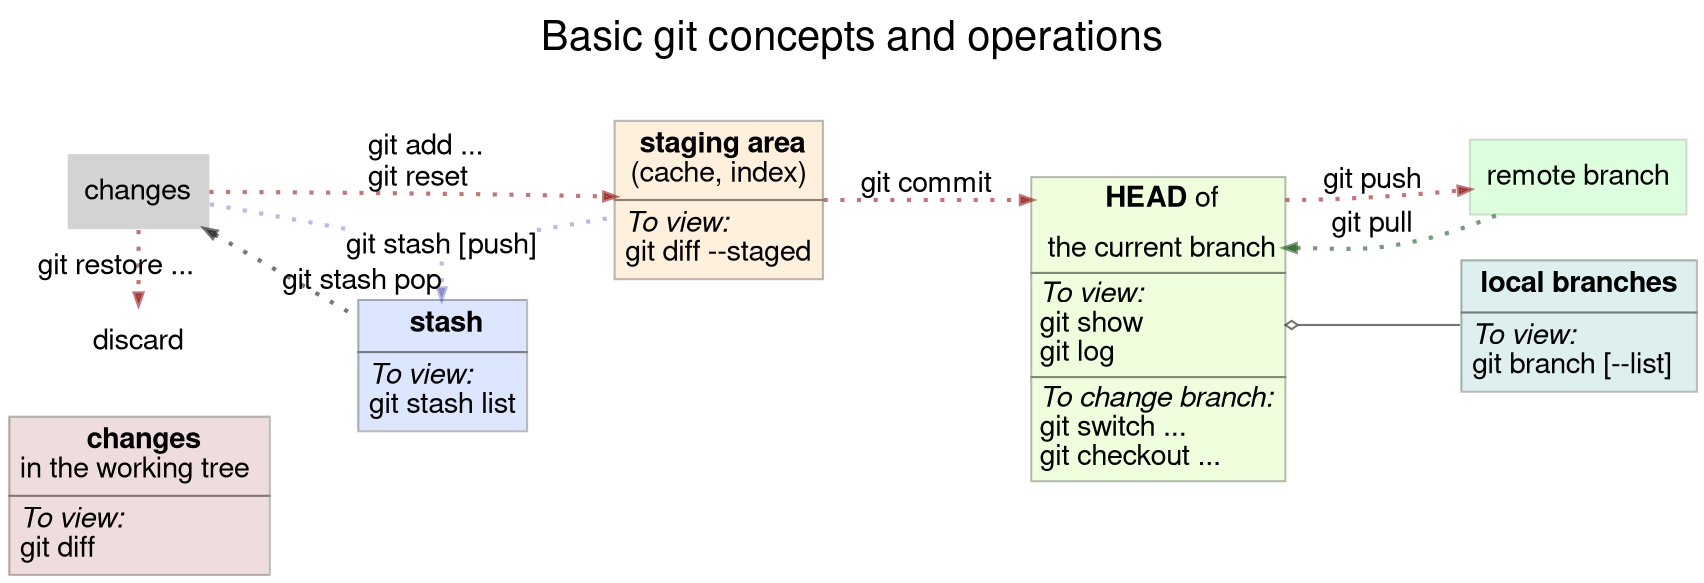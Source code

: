 digraph git_basics {
	graph [
		label = "Basic git concepts and operations\n\n"
		labelloc = t
		fontname = "Helvetica,Arial,sans-serif"
		fontsize = 20
		layout = dot
		rankdir = LR
		newrank = true
	]
	node [
		style=filled
		shape=rect
		pencolor="#00000044" // frames color
		fontname="Helvetica,Arial,sans-serif"
		shape=plaintext
	]
	edge [
		arrowsize=0.5
		fontname="Helvetica,Arial,sans-serif"
		labeldistance=3
		labelfontcolor="#00000080"
		penwidth=2
		style=dotted // dotted style symbolizes data transfer
	]
	mpas_kind_types [
		color="#88000022"
		label=<<table border="0" cellborder="1" cellspacing="0" cellpadding="4">
			<tr> <td> <b>changes</b><br/>in the working tree </td> </tr>
			<tr> <td align="left"><i>To view: </i><br align="left"/>
			git diff
			<br align="left"/></td> </tr>
		</table>>
		shape=plain
	]
	staging [
		fillcolor="#ff880022"
		label=<<table border="0" cellborder="1" cellspacing="0" cellpadding="4">
			<tr> <td> <b>staging area</b><br/>(cache, index)</td> </tr>
			<tr> <td align="left"><i>To view: </i><br align="left"/>
			git diff --staged
			<br align="left"/></td> </tr>
		</table>>
		shape=plain
	]
	staging -> HEAD:push [label="git commit" weight=1000 color="#88000088"]
	stash [
		fillcolor="#0044ff22"
		label=<<table border="0" cellborder="1" cellspacing="0" cellpadding="4">
			<tr> <td> <b>stash</b></td> </tr>
			<tr> <td align="left"><i>To view:</i><br align="left"/>
			git stash list
			<br align="left"/></td> </tr>
		</table>>
		shape=plain
	]
	stash_push [
		label="git stash [push]"
		style=""
		shape=plain
		color="#00008844"
	]
	{
		edge [arrowhead=none color="#00008844"]
		changes ->  stash_push
		stash_push -> staging
	}
	changes -> stash [
		dir=back
		xlabel="git stash pop"
		color="#00000088" weight=0]
	stash_push -> stash [xdir=back color="#00008844" minlen=0]
	HEAD [
		fillcolor="#88ff0022"
		label=<<table border="0" cellborder="1" cellspacing="0" cellpadding="3">
			<tr> <td port="push" sides="ltr"> <b>HEAD </b>of</td> </tr>
			<tr> <td port="pull" sides="lbr"> the current branch</td> </tr>
			<tr> <td port="switch" align="left">
				<i>To view:</i>
				<br align="left"/>
				git show<br align="left"/>
				git log
				<br align="left"/>
			</td> </tr>
			<tr> <td align="left">
				<i>To change branch:</i><br align="left"/>
				git switch ...
				<br align="left"/>
				git checkout ...
				<br align="left"/>
			</td> </tr>
		</table>>
		shape=plain
	]
	remote [
		label="remote branch"
		shape=box
		color="#00000022"
		fillcolor="#00ff0022"
	]

	HEAD:push -> remote [label="git push" color="#88000088"]
	HEAD:pull -> remote [dir=back label="git pull" color="#00440088"]
	branches [
		fillcolor="#00888822"
		label=<<table border="0" cellborder="1" cellspacing="0" cellpadding="4">
			<tr> <td> <b>local branches</b> </td> </tr>
			<tr> <td align="left"><i>To view:</i><br align="left"/>
			git branch [--list]
			<br align="left"/></td> </tr>
			</table>>
		shape=plain
	]
	changes -> staging [label="git add ...    \ngit reset      " color="#88000088"]
	discard [shape=plaintext style=""]
	changes -> discard [label="git restore ..." color="#88000088"]
	{rank=same changes discard}
	// UML style aggregation
	HEAD:switch -> branches [
		dir=back
		style=""
		penwidth=1
		arrowtail=odiamond
		arrowhead=none
		color="#00000088"
	]
}
